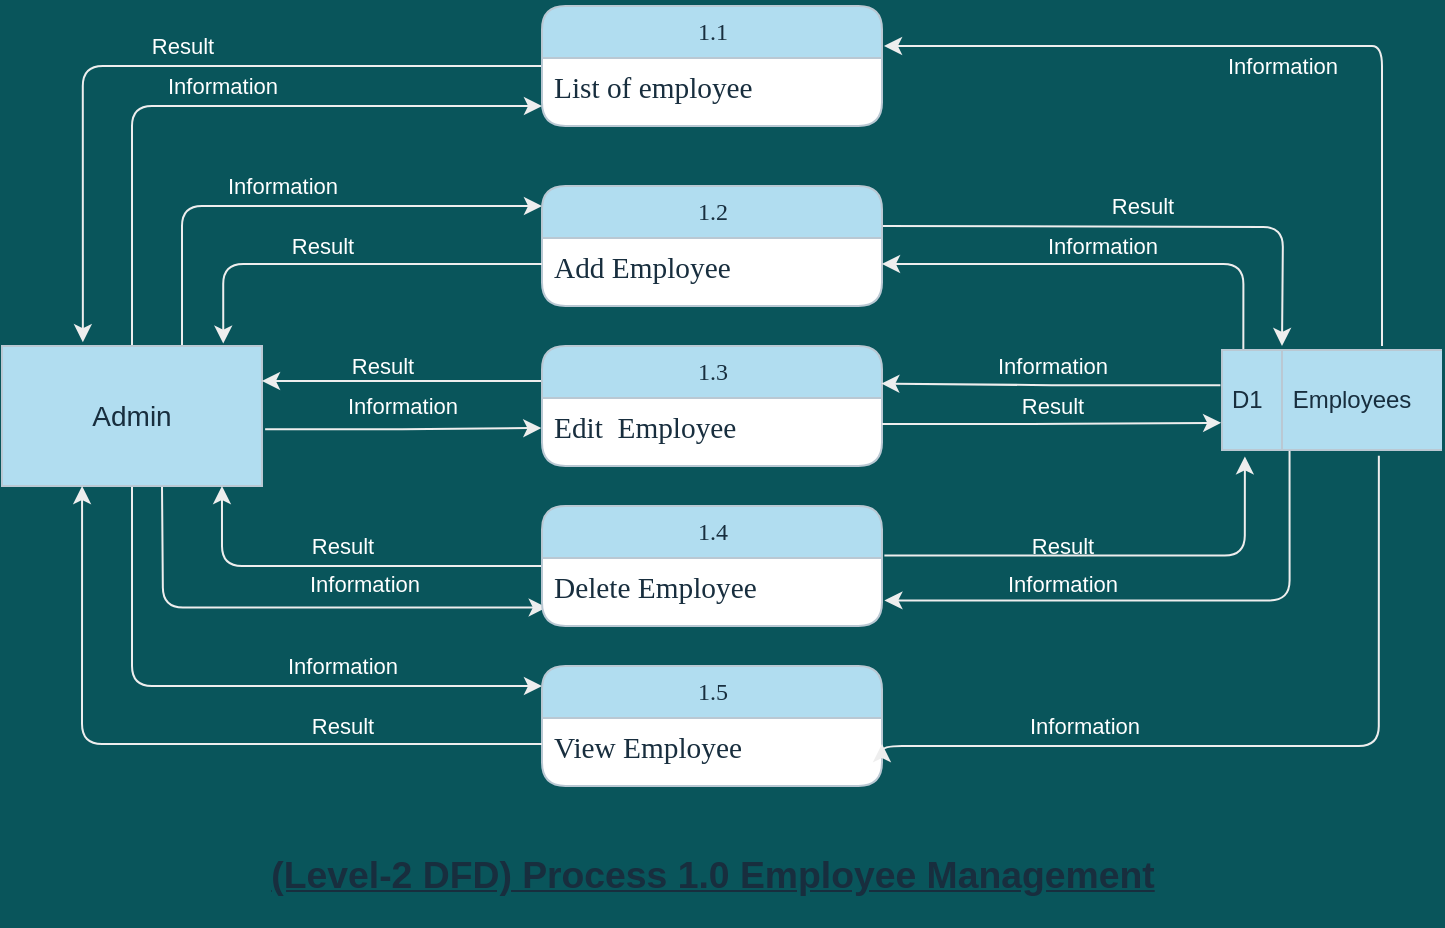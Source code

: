 <mxfile version="14.6.13" type="device"><diagram name="Page-1" id="b520641d-4fe3-3701-9064-5fc419738815"><mxGraphModel dx="395" dy="228" grid="1" gridSize="10" guides="1" tooltips="1" connect="1" arrows="1" fold="1" page="1" pageScale="1" pageWidth="1100" pageHeight="850" background="#09555B" math="0" shadow="0"><root><mxCell id="0"/><mxCell id="1" parent="0"/><mxCell id="ci4UWPyETU7jolI5O_qP-15" value="Information" style="edgeStyle=orthogonalEdgeStyle;rounded=0;sketch=0;orthogonalLoop=1;jettySize=auto;entryX=-0.002;entryY=0.577;entryDx=0;entryDy=0;exitX=1.012;exitY=0.594;exitDx=0;exitDy=0;exitPerimeter=0;entryPerimeter=0;labelBackgroundColor=none;verticalAlign=middle;html=1;horizontal=1;labelPosition=center;verticalLabelPosition=middle;align=center;spacingLeft=0;jumpStyle=none;shadow=0;strokeColor=#EEEEEE;fontColor=#FFFFFF;startSize=2;" parent="1" source="-beWoCkQJ6YWJmsvKfJx-2" target="jukQ1h9ZDWR2W8HrLVkR-5" edge="1"><mxGeometry x="-0.004" y="11" relative="1" as="geometry"><mxPoint as="offset"/></mxGeometry></mxCell><mxCell id="ci4UWPyETU7jolI5O_qP-29" value="Result" style="edgeStyle=orthogonalEdgeStyle;rounded=1;sketch=0;orthogonalLoop=1;jettySize=auto;html=1;entryX=0.311;entryY=-0.027;entryDx=0;entryDy=0;entryPerimeter=0;fontColor=#FFFFFF;strokeColor=#EEEEEE;labelBackgroundColor=none;" parent="1" source="21ea969265ad0168-10" target="-beWoCkQJ6YWJmsvKfJx-2" edge="1"><mxGeometry x="-0.021" y="-10" relative="1" as="geometry"><mxPoint as="offset"/></mxGeometry></mxCell><mxCell id="21ea969265ad0168-10" value="1.1" style="swimlane;html=1;fontStyle=0;childLayout=stackLayout;horizontal=1;startSize=26;fillColor=#B1DDF0;horizontalStack=0;resizeParent=1;resizeLast=0;collapsible=1;marginBottom=0;swimlaneFillColor=#ffffff;align=center;rounded=1;shadow=0;comic=0;labelBackgroundColor=none;strokeWidth=1;fontFamily=Verdana;fontSize=12;strokeColor=#BAC8D3;fontColor=#182E3E;" parent="1" vertex="1"><mxGeometry x="360" y="40" width="170" height="60" as="geometry"/></mxCell><mxCell id="21ea969265ad0168-52" value="&lt;span id=&quot;docs-internal-guid-320376ae-7fff-5564-11ea-6936158cb16e&quot;&gt;&lt;span style=&quot;font-size: 11pt ; font-family: &amp;#34;times new roman&amp;#34; ; background-color: transparent ; vertical-align: baseline&quot;&gt;List of employee&lt;/span&gt;&lt;/span&gt;" style="text;html=1;strokeColor=none;fillColor=none;spacingLeft=4;spacingRight=4;whiteSpace=wrap;overflow=hidden;rotatable=0;points=[[0,0.5],[1,0.5]];portConstraint=eastwest;fontColor=#182E3E;" parent="21ea969265ad0168-10" vertex="1"><mxGeometry y="26" width="170" height="26" as="geometry"/></mxCell><mxCell id="-beWoCkQJ6YWJmsvKfJx-1" value="&lt;p class=&quot;MsoNormal&quot;&gt;&lt;font face=&quot;helvetica, sans-serif&quot;&gt;&lt;span style=&quot;font-size: 18.667px&quot;&gt;&lt;b&gt;&lt;u&gt;(Level-2 DFD) Process 1.0 Employee Management&lt;/u&gt;&lt;/b&gt;&lt;/span&gt;&lt;/font&gt;&lt;br&gt;&lt;/p&gt;" style="text;html=1;align=center;verticalAlign=middle;resizable=0;points=[];autosize=1;strokeColor=none;fontColor=#182E3E;" parent="1" vertex="1"><mxGeometry x="215" y="450" width="460" height="50" as="geometry"/></mxCell><mxCell id="ci4UWPyETU7jolI5O_qP-17" style="edgeStyle=orthogonalEdgeStyle;curved=0;rounded=1;sketch=0;orthogonalLoop=1;jettySize=auto;html=1;entryX=0.014;entryY=0.951;entryDx=0;entryDy=0;entryPerimeter=0;fontColor=#FFFFFF;strokeColor=#EEEEEE;labelBackgroundColor=#09555B;" parent="1" target="jukQ1h9ZDWR2W8HrLVkR-7" edge="1"><mxGeometry relative="1" as="geometry"><mxPoint x="170" y="280" as="sourcePoint"/></mxGeometry></mxCell><mxCell id="EVfud1V6VMOaEXd795_a-5" value="&lt;span style=&quot;color: rgb(255 , 255 , 255)&quot;&gt;Information&lt;/span&gt;" style="edgeLabel;html=1;align=center;verticalAlign=middle;resizable=0;points=[];labelBackgroundColor=none;fontColor=#182E3E;" vertex="1" connectable="0" parent="ci4UWPyETU7jolI5O_qP-17"><mxGeometry x="0.167" y="1" relative="1" as="geometry"><mxPoint x="13" y="-11" as="offset"/></mxGeometry></mxCell><mxCell id="ci4UWPyETU7jolI5O_qP-19" value="Information" style="edgeStyle=orthogonalEdgeStyle;curved=0;rounded=1;sketch=0;orthogonalLoop=1;jettySize=auto;html=1;fontColor=#FFFFFF;strokeColor=#EEEEEE;labelBackgroundColor=none;" parent="1" source="-beWoCkQJ6YWJmsvKfJx-2" edge="1"><mxGeometry x="0.344" y="10" relative="1" as="geometry"><mxPoint x="360" y="380" as="targetPoint"/><Array as="points"><mxPoint x="155" y="380"/><mxPoint x="360" y="380"/></Array><mxPoint as="offset"/></mxGeometry></mxCell><mxCell id="ci4UWPyETU7jolI5O_qP-28" value="Information" style="edgeStyle=orthogonalEdgeStyle;rounded=1;sketch=0;orthogonalLoop=1;jettySize=auto;html=1;fontColor=#FFFFFF;strokeColor=#EEEEEE;labelBackgroundColor=none;" parent="1" edge="1"><mxGeometry x="0.015" y="10" relative="1" as="geometry"><mxPoint x="360" y="90" as="targetPoint"/><Array as="points"><mxPoint x="155" y="90"/><mxPoint x="360" y="90"/></Array><mxPoint x="155" y="210.0" as="sourcePoint"/><mxPoint as="offset"/></mxGeometry></mxCell><mxCell id="EVfud1V6VMOaEXd795_a-8" value="Information" style="edgeStyle=orthogonalEdgeStyle;jumpStyle=none;orthogonalLoop=1;jettySize=auto;html=1;entryX=0;entryY=0.167;entryDx=0;entryDy=0;entryPerimeter=0;shadow=0;labelBackgroundColor=none;fontColor=#FFFFFF;rounded=1;strokeColor=#EEEEEE;" edge="1" parent="1" source="-beWoCkQJ6YWJmsvKfJx-2" target="jukQ1h9ZDWR2W8HrLVkR-2"><mxGeometry x="-0.04" y="10" relative="1" as="geometry"><Array as="points"><mxPoint x="180" y="140"/></Array><mxPoint as="offset"/></mxGeometry></mxCell><mxCell id="-beWoCkQJ6YWJmsvKfJx-2" value="&lt;font style=&quot;font-size: 14px&quot;&gt;Admin&lt;/font&gt;" style="rounded=0;whiteSpace=wrap;html=1;fillColor=#B1DDF0;strokeColor=#BAC8D3;fontColor=#182E3E;" parent="1" vertex="1"><mxGeometry x="90" y="210" width="130" height="70" as="geometry"/></mxCell><mxCell id="ci4UWPyETU7jolI5O_qP-6" value="Result" style="edgeStyle=orthogonalEdgeStyle;curved=0;rounded=1;sketch=0;orthogonalLoop=1;jettySize=auto;html=1;fontColor=#FFFFFF;strokeColor=#EEEEEE;labelBackgroundColor=none;" parent="1" edge="1"><mxGeometry y="10" relative="1" as="geometry"><mxPoint x="530" y="150" as="sourcePoint"/><mxPoint x="730" y="210" as="targetPoint"/><mxPoint as="offset"/></mxGeometry></mxCell><mxCell id="jukQ1h9ZDWR2W8HrLVkR-2" value="1.2" style="swimlane;html=1;fontStyle=0;childLayout=stackLayout;horizontal=1;startSize=26;fillColor=#B1DDF0;horizontalStack=0;resizeParent=1;resizeLast=0;collapsible=1;marginBottom=0;swimlaneFillColor=#ffffff;align=center;rounded=1;shadow=0;comic=0;labelBackgroundColor=none;strokeWidth=1;fontFamily=Verdana;fontSize=12;strokeColor=#BAC8D3;fontColor=#182E3E;" parent="1" vertex="1"><mxGeometry x="360" y="130" width="170" height="60" as="geometry"/></mxCell><mxCell id="jukQ1h9ZDWR2W8HrLVkR-3" value="&lt;span id=&quot;docs-internal-guid-f91e8f93-7fff-7fc4-d953-1c8a1edfba7c&quot;&gt;&lt;span style=&quot;font-size: 11pt ; font-family: &amp;#34;times new roman&amp;#34; ; background-color: transparent ; vertical-align: baseline&quot;&gt;Add Employee&lt;/span&gt;&lt;/span&gt;" style="text;html=1;strokeColor=none;fillColor=none;spacingLeft=4;spacingRight=4;whiteSpace=wrap;overflow=hidden;rotatable=0;points=[[0,0.5],[1,0.5]];portConstraint=eastwest;fontColor=#182E3E;" parent="jukQ1h9ZDWR2W8HrLVkR-2" vertex="1"><mxGeometry y="26" width="170" height="26" as="geometry"/></mxCell><mxCell id="ci4UWPyETU7jolI5O_qP-16" style="edgeStyle=orthogonalEdgeStyle;curved=0;rounded=1;sketch=0;orthogonalLoop=1;jettySize=auto;html=1;fontColor=#FFFFFF;strokeColor=#EEEEEE;entryX=1;entryY=0.25;entryDx=0;entryDy=0;exitX=0;exitY=0.292;exitDx=0;exitDy=0;exitPerimeter=0;labelBackgroundColor=#09555B;" parent="1" source="jukQ1h9ZDWR2W8HrLVkR-4" target="-beWoCkQJ6YWJmsvKfJx-2" edge="1"><mxGeometry relative="1" as="geometry"><mxPoint x="223" y="235" as="targetPoint"/></mxGeometry></mxCell><mxCell id="EVfud1V6VMOaEXd795_a-2" value="&lt;span style=&quot;color: rgb(255 , 255 , 255)&quot;&gt;Result&lt;/span&gt;" style="edgeLabel;html=1;align=center;verticalAlign=middle;resizable=0;points=[];labelBackgroundColor=none;fontColor=#182E3E;" vertex="1" connectable="0" parent="ci4UWPyETU7jolI5O_qP-16"><mxGeometry x="0.271" relative="1" as="geometry"><mxPoint x="9" y="-8" as="offset"/></mxGeometry></mxCell><mxCell id="jukQ1h9ZDWR2W8HrLVkR-4" value="1.3" style="swimlane;html=1;fontStyle=0;childLayout=stackLayout;horizontal=1;startSize=26;fillColor=#B1DDF0;horizontalStack=0;resizeParent=1;resizeLast=0;collapsible=1;marginBottom=0;swimlaneFillColor=#ffffff;align=center;rounded=1;shadow=0;comic=0;labelBackgroundColor=none;strokeWidth=1;fontFamily=Verdana;fontSize=12;strokeColor=#BAC8D3;fontColor=#182E3E;" parent="1" vertex="1"><mxGeometry x="360" y="210" width="170" height="60" as="geometry"/></mxCell><mxCell id="jukQ1h9ZDWR2W8HrLVkR-5" value="&lt;span id=&quot;docs-internal-guid-7f49682c-7fff-a4d6-9a9d-0c810e85ffbc&quot;&gt;&lt;span style=&quot;font-size: 11pt ; font-family: &amp;#34;times new roman&amp;#34; ; background-color: transparent ; vertical-align: baseline&quot;&gt;Edit&amp;nbsp; Employee&lt;/span&gt;&lt;/span&gt;" style="text;html=1;strokeColor=none;fillColor=none;spacingLeft=4;spacingRight=4;whiteSpace=wrap;overflow=hidden;rotatable=0;points=[[0,0.5],[1,0.5]];portConstraint=eastwest;fontColor=#182E3E;" parent="jukQ1h9ZDWR2W8HrLVkR-4" vertex="1"><mxGeometry y="26" width="170" height="26" as="geometry"/></mxCell><mxCell id="ci4UWPyETU7jolI5O_qP-18" style="edgeStyle=orthogonalEdgeStyle;curved=0;rounded=1;sketch=0;orthogonalLoop=1;jettySize=auto;html=1;entryX=0.846;entryY=1;entryDx=0;entryDy=0;entryPerimeter=0;fontColor=#FFFFFF;strokeColor=#EEEEEE;labelBackgroundColor=#09555B;" parent="1" source="jukQ1h9ZDWR2W8HrLVkR-6" target="-beWoCkQJ6YWJmsvKfJx-2" edge="1"><mxGeometry relative="1" as="geometry"/></mxCell><mxCell id="EVfud1V6VMOaEXd795_a-4" value="&lt;span style=&quot;color: rgb(255 , 255 , 255)&quot;&gt;Result&lt;/span&gt;" style="edgeLabel;html=1;align=center;verticalAlign=middle;resizable=0;points=[];labelBackgroundColor=none;fontColor=#182E3E;" vertex="1" connectable="0" parent="ci4UWPyETU7jolI5O_qP-18"><mxGeometry x="0.01" y="-1" relative="1" as="geometry"><mxPoint x="1" y="-9" as="offset"/></mxGeometry></mxCell><mxCell id="jukQ1h9ZDWR2W8HrLVkR-6" value="1.4" style="swimlane;html=1;fontStyle=0;childLayout=stackLayout;horizontal=1;startSize=26;fillColor=#B1DDF0;horizontalStack=0;resizeParent=1;resizeLast=0;collapsible=1;marginBottom=0;swimlaneFillColor=#ffffff;align=center;rounded=1;shadow=0;comic=0;labelBackgroundColor=none;strokeWidth=1;fontFamily=Verdana;fontSize=12;strokeColor=#BAC8D3;fontColor=#182E3E;" parent="1" vertex="1"><mxGeometry x="360" y="290" width="170" height="60" as="geometry"/></mxCell><mxCell id="jukQ1h9ZDWR2W8HrLVkR-7" value="&lt;span id=&quot;docs-internal-guid-ec00c497-7fff-d599-0a47-b24389822d92&quot;&gt;&lt;span style=&quot;font-size: 11pt ; font-family: &amp;#34;times new roman&amp;#34; ; background-color: transparent ; vertical-align: baseline&quot;&gt;Delete Employee&lt;/span&gt;&lt;/span&gt;" style="text;html=1;strokeColor=none;fillColor=none;spacingLeft=4;spacingRight=4;whiteSpace=wrap;overflow=hidden;rotatable=0;points=[[0,0.5],[1,0.5]];portConstraint=eastwest;fontColor=#182E3E;" parent="jukQ1h9ZDWR2W8HrLVkR-6" vertex="1"><mxGeometry y="26" width="170" height="26" as="geometry"/></mxCell><mxCell id="jukQ1h9ZDWR2W8HrLVkR-8" value="1.5" style="swimlane;html=1;fontStyle=0;childLayout=stackLayout;horizontal=1;startSize=26;fillColor=#B1DDF0;horizontalStack=0;resizeParent=1;resizeLast=0;collapsible=1;marginBottom=0;swimlaneFillColor=#ffffff;align=center;rounded=1;shadow=0;comic=0;labelBackgroundColor=none;strokeWidth=1;fontFamily=Verdana;fontSize=12;strokeColor=#BAC8D3;fontColor=#182E3E;" parent="1" vertex="1"><mxGeometry x="360" y="370" width="170" height="60" as="geometry"/></mxCell><mxCell id="jukQ1h9ZDWR2W8HrLVkR-9" value="&lt;span id=&quot;docs-internal-guid-54e838d1-7fff-f729-35b7-6f94d2176117&quot;&gt;&lt;span style=&quot;font-size: 11pt ; font-family: &amp;#34;times new roman&amp;#34; ; background-color: transparent ; vertical-align: baseline&quot;&gt;View Employee&lt;/span&gt;&lt;/span&gt;" style="text;html=1;strokeColor=none;fillColor=none;spacingLeft=4;spacingRight=4;whiteSpace=wrap;overflow=hidden;rotatable=0;points=[[0,0.5],[1,0.5]];portConstraint=eastwest;fontColor=#182E3E;" parent="jukQ1h9ZDWR2W8HrLVkR-8" vertex="1"><mxGeometry y="26" width="170" height="26" as="geometry"/></mxCell><mxCell id="ci4UWPyETU7jolI5O_qP-5" value="&#10;&#10;&lt;span style=&quot;color: rgb(255, 255, 255); font-family: helvetica; font-size: 11px; font-style: normal; font-weight: 400; letter-spacing: normal; text-align: center; text-indent: 0px; text-transform: none; word-spacing: 0px; display: inline; float: none;&quot;&gt;Information&lt;/span&gt;&#10;&#10;" style="edgeStyle=orthogonalEdgeStyle;curved=0;rounded=1;sketch=0;orthogonalLoop=1;jettySize=auto;html=1;entryX=1;entryY=0.5;entryDx=0;entryDy=0;fontColor=#FFFFFF;strokeColor=#EEEEEE;exitX=0.097;exitY=0;exitDx=0;exitDy=0;exitPerimeter=0;labelBackgroundColor=none;" parent="1" source="jukQ1h9ZDWR2W8HrLVkR-10" target="jukQ1h9ZDWR2W8HrLVkR-3" edge="1"><mxGeometry x="0.017" y="-9" relative="1" as="geometry"><mxPoint x="710" y="200" as="sourcePoint"/><mxPoint as="offset"/></mxGeometry></mxCell><mxCell id="ci4UWPyETU7jolI5O_qP-8" value="&#10;&#10;&lt;span style=&quot;color: rgb(255, 255, 255); font-family: helvetica; font-size: 11px; font-style: normal; font-weight: 400; letter-spacing: normal; text-align: center; text-indent: 0px; text-transform: none; word-spacing: 0px; display: inline; float: none;&quot;&gt;Information&lt;/span&gt;&#10;&#10;" style="edgeStyle=orthogonalEdgeStyle;curved=0;rounded=1;sketch=0;orthogonalLoop=1;jettySize=auto;html=1;entryX=0.998;entryY=0.313;entryDx=0;entryDy=0;entryPerimeter=0;fontColor=#FFFFFF;strokeColor=#EEEEEE;exitX=-0.007;exitY=0.352;exitDx=0;exitDy=0;exitPerimeter=0;labelBackgroundColor=none;" parent="1" source="jukQ1h9ZDWR2W8HrLVkR-10" target="jukQ1h9ZDWR2W8HrLVkR-4" edge="1"><mxGeometry x="-0.002" y="-9" relative="1" as="geometry"><mxPoint as="offset"/></mxGeometry></mxCell><mxCell id="ci4UWPyETU7jolI5O_qP-9" value="&#10;&#10;&lt;span style=&quot;color: rgb(255, 255, 255); font-family: helvetica; font-size: 11px; font-style: normal; font-weight: 400; letter-spacing: normal; text-align: center; text-indent: 0px; text-transform: none; word-spacing: 0px; display: inline; float: none;&quot;&gt;Information&lt;/span&gt;&#10;&#10;" style="edgeStyle=orthogonalEdgeStyle;curved=0;rounded=1;sketch=0;orthogonalLoop=1;jettySize=auto;html=1;entryX=1.007;entryY=0.815;entryDx=0;entryDy=0;entryPerimeter=0;fontColor=#FFFFFF;strokeColor=#EEEEEE;exitX=0.307;exitY=0.993;exitDx=0;exitDy=0;exitPerimeter=0;labelBackgroundColor=none;" parent="1" source="jukQ1h9ZDWR2W8HrLVkR-10" target="jukQ1h9ZDWR2W8HrLVkR-7" edge="1"><mxGeometry x="0.361" y="-8" relative="1" as="geometry"><mxPoint as="offset"/></mxGeometry></mxCell><mxCell id="ci4UWPyETU7jolI5O_qP-11" value="&#10;&#10;&lt;span style=&quot;color: rgb(255, 255, 255); font-family: helvetica; font-size: 11px; font-style: normal; font-weight: 400; letter-spacing: normal; text-align: center; text-indent: 0px; text-transform: none; word-spacing: 0px; display: inline; float: none;&quot;&gt;Information&lt;/span&gt;&#10;&#10;" style="edgeStyle=orthogonalEdgeStyle;curved=0;rounded=1;sketch=0;orthogonalLoop=1;jettySize=auto;html=1;fontColor=#FFFFFF;strokeColor=#EEEEEE;exitX=0.713;exitY=1.057;exitDx=0;exitDy=0;exitPerimeter=0;labelBackgroundColor=none;entryX=1;entryY=0.5;entryDx=0;entryDy=0;" parent="1" source="jukQ1h9ZDWR2W8HrLVkR-10" edge="1" target="jukQ1h9ZDWR2W8HrLVkR-9"><mxGeometry x="0.482" y="-10" relative="1" as="geometry"><mxPoint x="533" y="410" as="targetPoint"/><Array as="points"><mxPoint x="778" y="410"/><mxPoint x="530" y="410"/></Array><mxPoint as="offset"/></mxGeometry></mxCell><mxCell id="jukQ1h9ZDWR2W8HrLVkR-10" value="D1" style="html=1;dashed=0;whitespace=wrap;shape=mxgraph.dfd.dataStoreID;align=left;spacingLeft=3;points=[[0,0],[0.5,0],[1,0],[0,0.5],[1,0.5],[0,1],[0.5,1],[1,1]];fillColor=#B1DDF0;strokeColor=#BAC8D3;fontColor=#182E3E;" parent="1" vertex="1"><mxGeometry x="700" y="212" width="110" height="50" as="geometry"/></mxCell><mxCell id="ci4UWPyETU7jolI5O_qP-3" value="&#10;&#10;&lt;span style=&quot;color: rgb(255, 255, 255); font-family: helvetica; font-size: 11px; font-style: normal; font-weight: 400; letter-spacing: normal; text-align: center; text-indent: 0px; text-transform: none; word-spacing: 0px; display: inline; float: none;&quot;&gt;Information&lt;/span&gt;&#10;&#10;" style="edgeStyle=orthogonalEdgeStyle;curved=0;rounded=1;sketch=0;orthogonalLoop=1;jettySize=auto;html=1;fontColor=#FFFFFF;strokeColor=#EEEEEE;labelBackgroundColor=none;" parent="1" edge="1"><mxGeometry x="0.003" y="10" relative="1" as="geometry"><mxPoint x="780" y="210" as="sourcePoint"/><mxPoint x="531" y="60" as="targetPoint"/><Array as="points"><mxPoint x="770" y="60"/><mxPoint x="530" y="60"/></Array><mxPoint as="offset"/></mxGeometry></mxCell><mxCell id="jukQ1h9ZDWR2W8HrLVkR-11" value="Employees" style="text;html=1;strokeColor=none;fillColor=none;align=center;verticalAlign=middle;whiteSpace=wrap;rounded=0;fontColor=#182E3E;" parent="1" vertex="1"><mxGeometry x="740" y="227" width="50" height="20" as="geometry"/></mxCell><mxCell id="ci4UWPyETU7jolI5O_qP-7" value="Result" style="edgeStyle=orthogonalEdgeStyle;curved=0;rounded=1;sketch=0;orthogonalLoop=1;jettySize=auto;html=1;entryX=-0.004;entryY=0.728;entryDx=0;entryDy=0;entryPerimeter=0;fontColor=#FFFFFF;strokeColor=#EEEEEE;labelBackgroundColor=none;" parent="1" source="jukQ1h9ZDWR2W8HrLVkR-5" target="jukQ1h9ZDWR2W8HrLVkR-10" edge="1"><mxGeometry x="0.006" y="8" relative="1" as="geometry"><mxPoint as="offset"/></mxGeometry></mxCell><mxCell id="ci4UWPyETU7jolI5O_qP-10" value="Result" style="edgeStyle=orthogonalEdgeStyle;curved=0;rounded=1;sketch=0;orthogonalLoop=1;jettySize=auto;html=1;entryX=0.104;entryY=1.064;entryDx=0;entryDy=0;entryPerimeter=0;fontColor=#FFFFFF;strokeColor=#EEEEEE;exitX=1.007;exitY=-0.046;exitDx=0;exitDy=0;exitPerimeter=0;labelBackgroundColor=none;" parent="1" source="jukQ1h9ZDWR2W8HrLVkR-7" target="jukQ1h9ZDWR2W8HrLVkR-10" edge="1"><mxGeometry x="-0.227" y="5" relative="1" as="geometry"><mxPoint as="offset"/></mxGeometry></mxCell><mxCell id="ci4UWPyETU7jolI5O_qP-14" style="edgeStyle=orthogonalEdgeStyle;curved=0;rounded=1;sketch=0;orthogonalLoop=1;jettySize=auto;html=1;entryX=0.851;entryY=-0.017;entryDx=0;entryDy=0;entryPerimeter=0;fontColor=#FFFFFF;strokeColor=#EEEEEE;labelBackgroundColor=#09555B;" parent="1" source="jukQ1h9ZDWR2W8HrLVkR-3" target="-beWoCkQJ6YWJmsvKfJx-2" edge="1"><mxGeometry relative="1" as="geometry"/></mxCell><mxCell id="EVfud1V6VMOaEXd795_a-1" value="&lt;span style=&quot;color: rgb(255 , 255 , 255)&quot;&gt;Result&lt;/span&gt;" style="edgeLabel;html=1;align=center;verticalAlign=middle;resizable=0;points=[];labelBackgroundColor=none;fontColor=#182E3E;spacingTop=0;" vertex="1" connectable="0" parent="ci4UWPyETU7jolI5O_qP-14"><mxGeometry x="-0.018" relative="1" as="geometry"><mxPoint x="-12" y="-9" as="offset"/></mxGeometry></mxCell><mxCell id="ci4UWPyETU7jolI5O_qP-20" value="Result" style="edgeStyle=orthogonalEdgeStyle;curved=0;rounded=1;sketch=0;orthogonalLoop=1;jettySize=auto;html=1;entryX=0.308;entryY=1;entryDx=0;entryDy=0;entryPerimeter=0;fontColor=#FFFFFF;strokeColor=#EEEEEE;labelBackgroundColor=none;" parent="1" source="jukQ1h9ZDWR2W8HrLVkR-9" target="-beWoCkQJ6YWJmsvKfJx-2" edge="1"><mxGeometry x="-0.443" y="-9" relative="1" as="geometry"><mxPoint as="offset"/></mxGeometry></mxCell></root></mxGraphModel></diagram></mxfile>